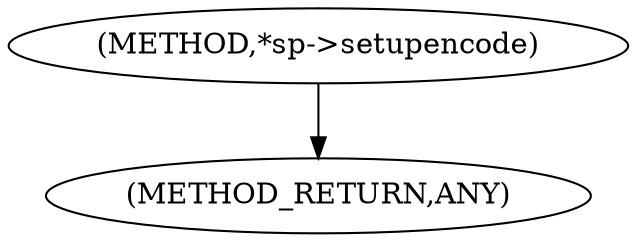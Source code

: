 digraph "*sp-&gt;setupencode" {  
"100465" [label = <(METHOD,*sp-&gt;setupencode)> ]
"100467" [label = <(METHOD_RETURN,ANY)> ]
  "100465" -> "100467" 
}
